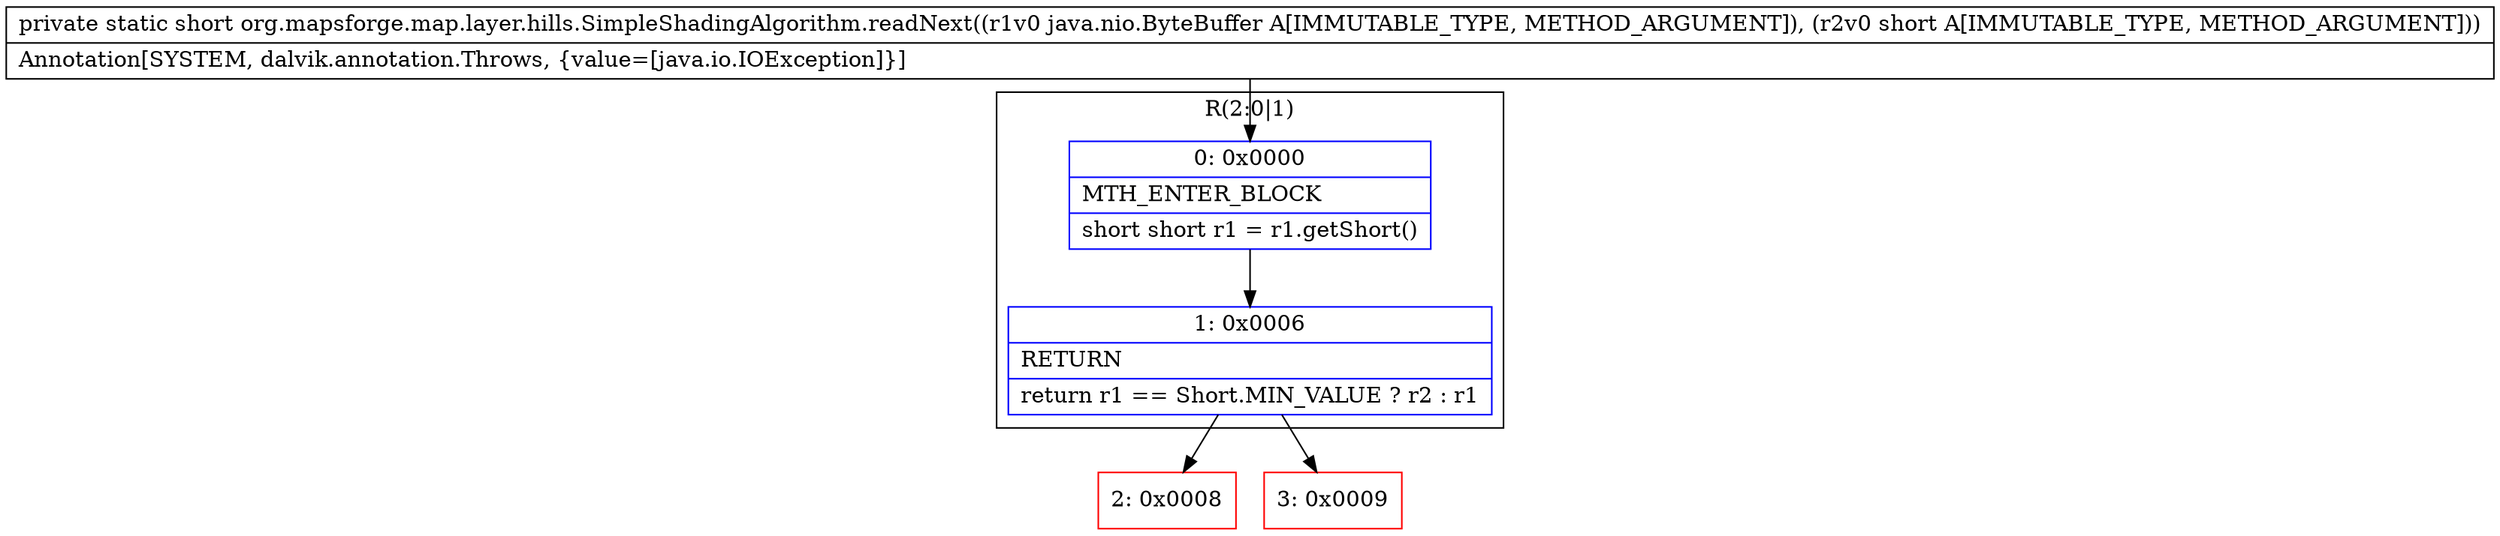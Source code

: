 digraph "CFG fororg.mapsforge.map.layer.hills.SimpleShadingAlgorithm.readNext(Ljava\/nio\/ByteBuffer;S)S" {
subgraph cluster_Region_962597169 {
label = "R(2:0|1)";
node [shape=record,color=blue];
Node_0 [shape=record,label="{0\:\ 0x0000|MTH_ENTER_BLOCK\l|short short r1 = r1.getShort()\l}"];
Node_1 [shape=record,label="{1\:\ 0x0006|RETURN\l|return r1 == Short.MIN_VALUE ? r2 : r1\l}"];
}
Node_2 [shape=record,color=red,label="{2\:\ 0x0008}"];
Node_3 [shape=record,color=red,label="{3\:\ 0x0009}"];
MethodNode[shape=record,label="{private static short org.mapsforge.map.layer.hills.SimpleShadingAlgorithm.readNext((r1v0 java.nio.ByteBuffer A[IMMUTABLE_TYPE, METHOD_ARGUMENT]), (r2v0 short A[IMMUTABLE_TYPE, METHOD_ARGUMENT]))  | Annotation[SYSTEM, dalvik.annotation.Throws, \{value=[java.io.IOException]\}]\l}"];
MethodNode -> Node_0;
Node_0 -> Node_1;
Node_1 -> Node_2;
Node_1 -> Node_3;
}

